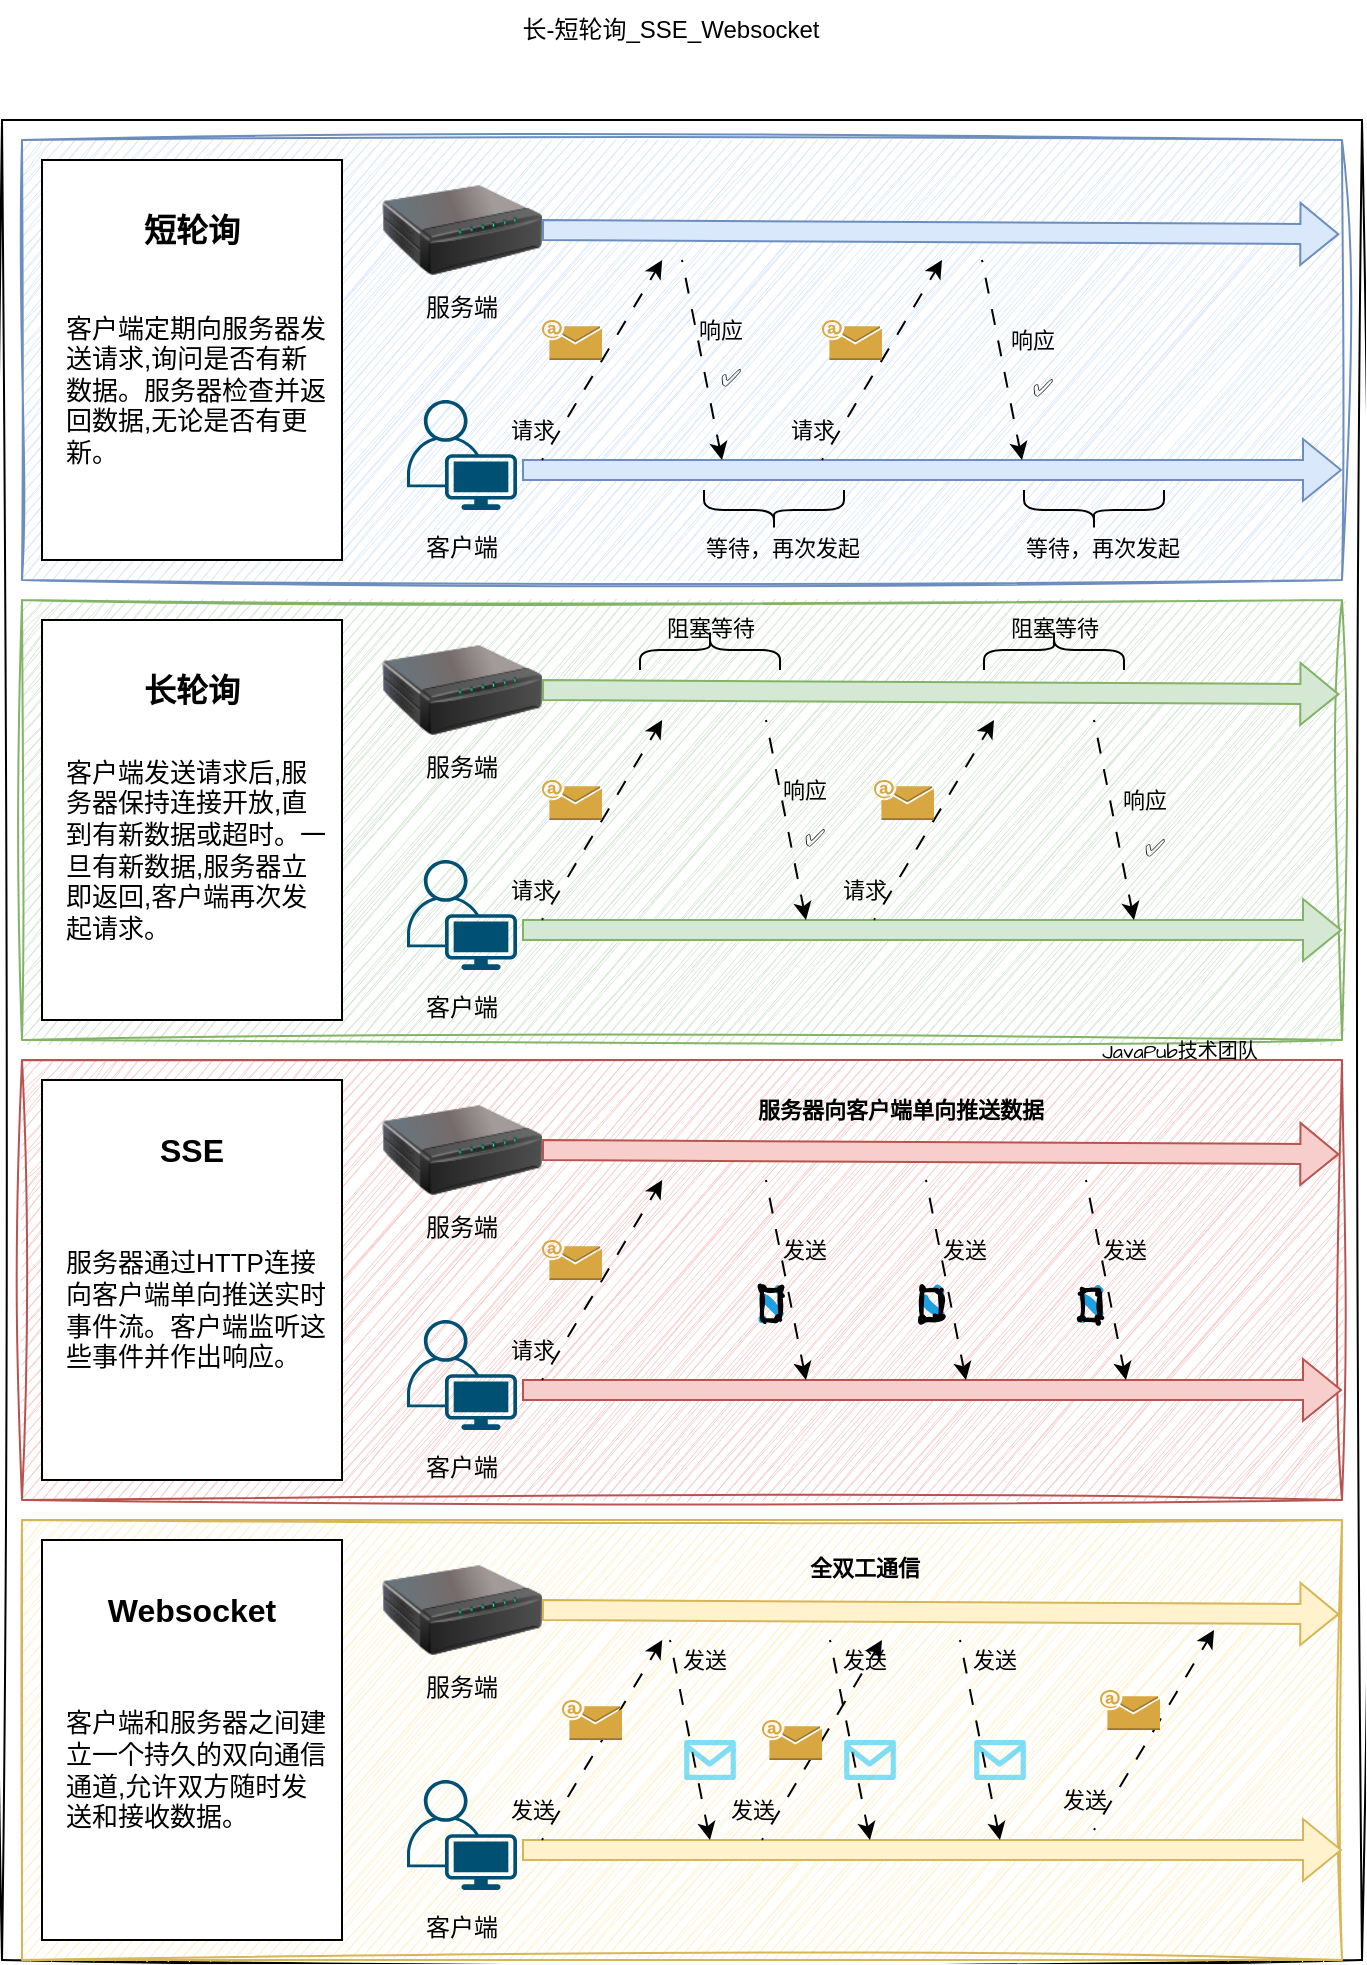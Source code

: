 <mxfile version="24.8.6">
  <diagram name="第 1 页" id="zOYMXfU-HG3WWiP4xysz">
    <mxGraphModel dx="2074" dy="1121" grid="1" gridSize="10" guides="1" tooltips="1" connect="1" arrows="1" fold="1" page="1" pageScale="1" pageWidth="827" pageHeight="1169" math="0" shadow="0">
      <root>
        <mxCell id="0" />
        <mxCell id="1" parent="0" />
        <mxCell id="0pzs7BcZbMm-u0nc56GL-1" value="" style="endArrow=none;html=1;rounded=0;sketch=1;hachureGap=4;jiggle=2;curveFitting=1;fontFamily=Architects Daughter;fontSource=https%3A%2F%2Ffonts.googleapis.com%2Fcss%3Ffamily%3DArchitects%2BDaughter;" edge="1" parent="1">
          <mxGeometry width="50" height="50" relative="1" as="geometry">
            <mxPoint x="80" y="120" as="sourcePoint" />
            <mxPoint x="760" y="120" as="targetPoint" />
          </mxGeometry>
        </mxCell>
        <mxCell id="0pzs7BcZbMm-u0nc56GL-2" value="" style="endArrow=none;html=1;rounded=0;sketch=1;hachureGap=4;jiggle=2;curveFitting=1;fontFamily=Architects Daughter;fontSource=https%3A%2F%2Ffonts.googleapis.com%2Fcss%3Ffamily%3DArchitects%2BDaughter;" edge="1" parent="1">
          <mxGeometry width="50" height="50" relative="1" as="geometry">
            <mxPoint x="80" y="120" as="sourcePoint" />
            <mxPoint x="80" y="1040" as="targetPoint" />
          </mxGeometry>
        </mxCell>
        <mxCell id="0pzs7BcZbMm-u0nc56GL-3" value="" style="endArrow=none;html=1;rounded=0;sketch=1;hachureGap=4;jiggle=2;curveFitting=1;fontFamily=Architects Daughter;fontSource=https%3A%2F%2Ffonts.googleapis.com%2Fcss%3Ffamily%3DArchitects%2BDaughter;" edge="1" parent="1">
          <mxGeometry width="50" height="50" relative="1" as="geometry">
            <mxPoint x="760" y="1040" as="sourcePoint" />
            <mxPoint x="80" y="1040" as="targetPoint" />
          </mxGeometry>
        </mxCell>
        <mxCell id="0pzs7BcZbMm-u0nc56GL-4" value="" style="endArrow=none;html=1;rounded=0;sketch=1;hachureGap=4;jiggle=2;curveFitting=1;fontFamily=Architects Daughter;fontSource=https%3A%2F%2Ffonts.googleapis.com%2Fcss%3Ffamily%3DArchitects%2BDaughter;" edge="1" parent="1">
          <mxGeometry width="50" height="50" relative="1" as="geometry">
            <mxPoint x="760" y="120" as="sourcePoint" />
            <mxPoint x="760" y="1040" as="targetPoint" />
          </mxGeometry>
        </mxCell>
        <mxCell id="0pzs7BcZbMm-u0nc56GL-5" value="长-短轮询_SSE_Websocket" style="text;html=1;align=center;verticalAlign=middle;resizable=0;points=[];autosize=1;strokeColor=none;fillColor=none;fontFamily=Helvetica;fontStyle=0" vertex="1" parent="1">
          <mxGeometry x="329" y="60" width="170" height="30" as="geometry" />
        </mxCell>
        <mxCell id="0pzs7BcZbMm-u0nc56GL-6" value="" style="rounded=0;whiteSpace=wrap;html=1;sketch=1;hachureGap=4;jiggle=2;curveFitting=1;fontFamily=Architects Daughter;fontSource=https%3A%2F%2Ffonts.googleapis.com%2Fcss%3Ffamily%3DArchitects%2BDaughter;fillColor=#dae8fc;strokeColor=#6c8ebf;" vertex="1" parent="1">
          <mxGeometry x="90" y="130" width="660" height="220" as="geometry" />
        </mxCell>
        <mxCell id="0pzs7BcZbMm-u0nc56GL-10" value="" style="rounded=0;whiteSpace=wrap;html=1;hachureGap=4;fontFamily=Architects Daughter;fontSource=https%3A%2F%2Ffonts.googleapis.com%2Fcss%3Ffamily%3DArchitects%2BDaughter;" vertex="1" parent="1">
          <mxGeometry x="100" y="140" width="150" height="200" as="geometry" />
        </mxCell>
        <mxCell id="0pzs7BcZbMm-u0nc56GL-11" value="&lt;span&gt;&lt;font style=&quot;font-size: 16px;&quot; face=&quot;Helvetica&quot;&gt;短轮询&lt;/font&gt;&lt;/span&gt;" style="text;html=1;align=center;verticalAlign=middle;whiteSpace=wrap;rounded=0;fontFamily=Architects Daughter;fontSource=https%3A%2F%2Ffonts.googleapis.com%2Fcss%3Ffamily%3DArchitects%2BDaughter;fontStyle=1" vertex="1" parent="1">
          <mxGeometry x="145" y="160" width="60" height="30" as="geometry" />
        </mxCell>
        <mxCell id="0pzs7BcZbMm-u0nc56GL-14" value="&lt;div data-lark-html-role=&quot;root&quot; style=&quot;font-size: 13px;&quot;&gt;&lt;span class=&quot;text-only&quot; data-eleid=&quot;5&quot; style=&quot;white-space: pre; font-size: 13px;&quot;&gt;客户端定期向服务器发&lt;/span&gt;&lt;span class=&quot;text-only&quot; data-eleid=&quot;4&quot; style=&quot;white-space: pre; font-size: 13px;&quot;&gt;&lt;br style=&quot;font-size: 13px;&quot;&gt;&lt;/span&gt;&lt;span class=&quot;text-only&quot; data-eleid=&quot;7&quot; style=&quot;white-space: pre; font-size: 13px;&quot;&gt;送请求,询问是否有新&lt;/span&gt;&lt;span class=&quot;text-only&quot; data-eleid=&quot;6&quot; style=&quot;white-space: pre; font-size: 13px;&quot;&gt;&lt;br style=&quot;font-size: 13px;&quot;&gt;&lt;/span&gt;&lt;span class=&quot;text-only&quot; data-eleid=&quot;9&quot; style=&quot;white-space: pre; font-size: 13px;&quot;&gt;数据。服务器检查并返&lt;/span&gt;&lt;span class=&quot;text-only&quot; data-eleid=&quot;8&quot; style=&quot;white-space: pre; font-size: 13px;&quot;&gt;&lt;br style=&quot;font-size: 13px;&quot;&gt;&lt;/span&gt;&lt;span class=&quot;text-only&quot; data-eleid=&quot;11&quot; style=&quot;white-space: pre; font-size: 13px;&quot;&gt;回数据,无论是否有更&lt;/span&gt;&lt;span class=&quot;text-only&quot; data-eleid=&quot;10&quot; style=&quot;white-space: pre; font-size: 13px;&quot;&gt;&lt;br style=&quot;font-size: 13px;&quot;&gt;&lt;/span&gt;&lt;span class=&quot;text-only&quot; data-eleid=&quot;13&quot; style=&quot;white-space: pre; font-size: 13px;&quot;&gt;新。&lt;/span&gt;&lt;/div&gt;" style="text;html=1;align=left;verticalAlign=middle;whiteSpace=wrap;rounded=0;fontFamily=Helvetica;fontSize=13;" vertex="1" parent="1">
          <mxGeometry x="110" y="190" width="130" height="130" as="geometry" />
        </mxCell>
        <mxCell id="0pzs7BcZbMm-u0nc56GL-15" value="" style="image;html=1;image=img/lib/clip_art/networking/Print_Server_128x128.png;sketch=1;hachureGap=4;jiggle=2;curveFitting=1;fontFamily=Architects Daughter;fontSource=https%3A%2F%2Ffonts.googleapis.com%2Fcss%3Ffamily%3DArchitects%2BDaughter;" vertex="1" parent="1">
          <mxGeometry x="270" y="135" width="80" height="80" as="geometry" />
        </mxCell>
        <mxCell id="0pzs7BcZbMm-u0nc56GL-18" value="" style="points=[[0.35,0,0],[0.98,0.51,0],[1,0.71,0],[0.67,1,0],[0,0.795,0],[0,0.65,0]];verticalLabelPosition=bottom;sketch=0;html=1;verticalAlign=top;aspect=fixed;align=center;pointerEvents=1;shape=mxgraph.cisco19.user;fillColor=#005073;strokeColor=none;hachureGap=4;jiggle=2;curveFitting=1;fontFamily=Architects Daughter;fontSource=https%3A%2F%2Ffonts.googleapis.com%2Fcss%3Ffamily%3DArchitects%2BDaughter;" vertex="1" parent="1">
          <mxGeometry x="282.5" y="260" width="55" height="55" as="geometry" />
        </mxCell>
        <mxCell id="0pzs7BcZbMm-u0nc56GL-19" value="服务端" style="text;html=1;align=center;verticalAlign=middle;whiteSpace=wrap;rounded=0;fontFamily=Architects Daughter;fontSource=https%3A%2F%2Ffonts.googleapis.com%2Fcss%3Ffamily%3DArchitects%2BDaughter;" vertex="1" parent="1">
          <mxGeometry x="280" y="200" width="60" height="30" as="geometry" />
        </mxCell>
        <mxCell id="0pzs7BcZbMm-u0nc56GL-20" value="客户端" style="text;html=1;align=center;verticalAlign=middle;whiteSpace=wrap;rounded=0;fontFamily=Architects Daughter;fontSource=https%3A%2F%2Ffonts.googleapis.com%2Fcss%3Ffamily%3DArchitects%2BDaughter;" vertex="1" parent="1">
          <mxGeometry x="280" y="320" width="60" height="30" as="geometry" />
        </mxCell>
        <mxCell id="0pzs7BcZbMm-u0nc56GL-21" value="" style="shape=flexArrow;endArrow=classic;html=1;rounded=0;hachureGap=4;fontFamily=Architects Daughter;fontSource=https%3A%2F%2Ffonts.googleapis.com%2Fcss%3Ffamily%3DArchitects%2BDaughter;exitX=1;exitY=0.5;exitDx=0;exitDy=0;fillColor=#dae8fc;strokeColor=#6c8ebf;entryX=0.998;entryY=0.214;entryDx=0;entryDy=0;entryPerimeter=0;" edge="1" parent="1" source="0pzs7BcZbMm-u0nc56GL-15" target="0pzs7BcZbMm-u0nc56GL-6">
          <mxGeometry width="50" height="50" relative="1" as="geometry">
            <mxPoint x="530" y="220" as="sourcePoint" />
            <mxPoint x="740" y="180" as="targetPoint" />
          </mxGeometry>
        </mxCell>
        <mxCell id="0pzs7BcZbMm-u0nc56GL-22" value="" style="shape=flexArrow;endArrow=classic;html=1;rounded=0;hachureGap=4;fontFamily=Architects Daughter;fontSource=https%3A%2F%2Ffonts.googleapis.com%2Fcss%3Ffamily%3DArchitects%2BDaughter;fillColor=#dae8fc;strokeColor=#6c8ebf;entryX=1;entryY=0.75;entryDx=0;entryDy=0;" edge="1" parent="1" target="0pzs7BcZbMm-u0nc56GL-6">
          <mxGeometry width="50" height="50" relative="1" as="geometry">
            <mxPoint x="340" y="295" as="sourcePoint" />
            <mxPoint x="740" y="305" as="targetPoint" />
          </mxGeometry>
        </mxCell>
        <mxCell id="0pzs7BcZbMm-u0nc56GL-23" value="" style="endArrow=classic;html=1;rounded=0;hachureGap=4;fontFamily=Architects Daughter;fontSource=https%3A%2F%2Ffonts.googleapis.com%2Fcss%3Ffamily%3DArchitects%2BDaughter;entryX=0.485;entryY=0.273;entryDx=0;entryDy=0;entryPerimeter=0;flowAnimation=1;" edge="1" parent="1" target="0pzs7BcZbMm-u0nc56GL-6">
          <mxGeometry width="50" height="50" relative="1" as="geometry">
            <mxPoint x="350" y="290" as="sourcePoint" />
            <mxPoint x="400" y="230" as="targetPoint" />
          </mxGeometry>
        </mxCell>
        <mxCell id="0pzs7BcZbMm-u0nc56GL-24" value="" style="endArrow=classic;html=1;rounded=0;hachureGap=4;fontFamily=Architects Daughter;fontSource=https%3A%2F%2Ffonts.googleapis.com%2Fcss%3Ffamily%3DArchitects%2BDaughter;flowAnimation=1;" edge="1" parent="1">
          <mxGeometry width="50" height="50" relative="1" as="geometry">
            <mxPoint x="420" y="190" as="sourcePoint" />
            <mxPoint x="440" y="290" as="targetPoint" />
          </mxGeometry>
        </mxCell>
        <mxCell id="0pzs7BcZbMm-u0nc56GL-25" value="" style="endArrow=classic;html=1;rounded=0;hachureGap=4;fontFamily=Architects Daughter;fontSource=https%3A%2F%2Ffonts.googleapis.com%2Fcss%3Ffamily%3DArchitects%2BDaughter;entryX=0.485;entryY=0.273;entryDx=0;entryDy=0;entryPerimeter=0;flowAnimation=1;" edge="1" parent="1">
          <mxGeometry width="50" height="50" relative="1" as="geometry">
            <mxPoint x="490" y="290" as="sourcePoint" />
            <mxPoint x="550" y="190" as="targetPoint" />
          </mxGeometry>
        </mxCell>
        <mxCell id="0pzs7BcZbMm-u0nc56GL-27" value="" style="endArrow=classic;html=1;rounded=0;hachureGap=4;fontFamily=Architects Daughter;fontSource=https%3A%2F%2Ffonts.googleapis.com%2Fcss%3Ffamily%3DArchitects%2BDaughter;flowAnimation=1;" edge="1" parent="1">
          <mxGeometry width="50" height="50" relative="1" as="geometry">
            <mxPoint x="570" y="190" as="sourcePoint" />
            <mxPoint x="590" y="290" as="targetPoint" />
          </mxGeometry>
        </mxCell>
        <mxCell id="0pzs7BcZbMm-u0nc56GL-28" value="" style="outlineConnect=0;dashed=0;verticalLabelPosition=bottom;verticalAlign=top;align=center;html=1;shape=mxgraph.aws3.email;fillColor=#D9A741;gradientColor=none;hachureGap=4;fontFamily=Architects Daughter;fontSource=https%3A%2F%2Ffonts.googleapis.com%2Fcss%3Ffamily%3DArchitects%2BDaughter;" vertex="1" parent="1">
          <mxGeometry x="350" y="220" width="30" height="20" as="geometry" />
        </mxCell>
        <mxCell id="0pzs7BcZbMm-u0nc56GL-29" value="" style="outlineConnect=0;dashed=0;verticalLabelPosition=bottom;verticalAlign=top;align=center;html=1;shape=mxgraph.aws3.email;fillColor=#D9A741;gradientColor=none;hachureGap=4;fontFamily=Architects Daughter;fontSource=https%3A%2F%2Ffonts.googleapis.com%2Fcss%3Ffamily%3DArchitects%2BDaughter;" vertex="1" parent="1">
          <mxGeometry x="490" y="220" width="30" height="20" as="geometry" />
        </mxCell>
        <mxCell id="0pzs7BcZbMm-u0nc56GL-32" value="✅" style="text;html=1;align=center;verticalAlign=middle;resizable=0;points=[];autosize=1;strokeColor=none;fillColor=none;fontFamily=Architects Daughter;fontSource=https%3A%2F%2Ffonts.googleapis.com%2Fcss%3Ffamily%3DArchitects%2BDaughter;" vertex="1" parent="1">
          <mxGeometry x="580" y="240" width="40" height="30" as="geometry" />
        </mxCell>
        <mxCell id="0pzs7BcZbMm-u0nc56GL-33" value="&lt;font face=&quot;Helvetica&quot; style=&quot;font-size: 11px;&quot;&gt;响应&lt;/font&gt;" style="text;html=1;align=center;verticalAlign=middle;resizable=0;points=[];autosize=1;strokeColor=none;fillColor=none;fontFamily=Architects Daughter;fontSource=https%3A%2F%2Ffonts.googleapis.com%2Fcss%3Ffamily%3DArchitects%2BDaughter;fontSize=11;" vertex="1" parent="1">
          <mxGeometry x="570" y="215" width="50" height="30" as="geometry" />
        </mxCell>
        <mxCell id="0pzs7BcZbMm-u0nc56GL-35" value="&lt;font face=&quot;Helvetica&quot; style=&quot;font-size: 11px;&quot;&gt;请求&lt;/font&gt;" style="text;html=1;align=center;verticalAlign=middle;resizable=0;points=[];autosize=1;strokeColor=none;fillColor=none;fontFamily=Architects Daughter;fontSource=https%3A%2F%2Ffonts.googleapis.com%2Fcss%3Ffamily%3DArchitects%2BDaughter;fontSize=11;" vertex="1" parent="1">
          <mxGeometry x="460" y="260" width="50" height="30" as="geometry" />
        </mxCell>
        <mxCell id="0pzs7BcZbMm-u0nc56GL-36" value="&lt;font face=&quot;Helvetica&quot; style=&quot;font-size: 11px;&quot;&gt;请求&lt;/font&gt;" style="text;html=1;align=center;verticalAlign=middle;resizable=0;points=[];autosize=1;strokeColor=none;fillColor=none;fontFamily=Architects Daughter;fontSource=https%3A%2F%2Ffonts.googleapis.com%2Fcss%3Ffamily%3DArchitects%2BDaughter;fontSize=11;" vertex="1" parent="1">
          <mxGeometry x="320" y="260" width="50" height="30" as="geometry" />
        </mxCell>
        <mxCell id="0pzs7BcZbMm-u0nc56GL-37" value="&lt;font face=&quot;Helvetica&quot; style=&quot;font-size: 11px;&quot;&gt;响应&lt;/font&gt;" style="text;html=1;align=center;verticalAlign=middle;resizable=0;points=[];autosize=1;strokeColor=none;fillColor=none;fontFamily=Architects Daughter;fontSource=https%3A%2F%2Ffonts.googleapis.com%2Fcss%3Ffamily%3DArchitects%2BDaughter;fontSize=11;" vertex="1" parent="1">
          <mxGeometry x="414" y="210" width="50" height="30" as="geometry" />
        </mxCell>
        <mxCell id="0pzs7BcZbMm-u0nc56GL-38" value="✅" style="text;html=1;align=center;verticalAlign=middle;resizable=0;points=[];autosize=1;strokeColor=none;fillColor=none;fontFamily=Architects Daughter;fontSource=https%3A%2F%2Ffonts.googleapis.com%2Fcss%3Ffamily%3DArchitects%2BDaughter;" vertex="1" parent="1">
          <mxGeometry x="424" y="235" width="40" height="30" as="geometry" />
        </mxCell>
        <mxCell id="0pzs7BcZbMm-u0nc56GL-39" value="" style="shape=curlyBracket;whiteSpace=wrap;html=1;rounded=1;labelPosition=left;verticalLabelPosition=middle;align=right;verticalAlign=middle;hachureGap=4;fontFamily=Architects Daughter;fontSource=https%3A%2F%2Ffonts.googleapis.com%2Fcss%3Ffamily%3DArchitects%2BDaughter;rotation=-90;" vertex="1" parent="1">
          <mxGeometry x="456" y="280" width="20" height="70" as="geometry" />
        </mxCell>
        <mxCell id="0pzs7BcZbMm-u0nc56GL-40" value="&lt;font style=&quot;font-size: 11px;&quot; face=&quot;Helvetica&quot;&gt;等待，再次发起&lt;/font&gt;" style="text;html=1;align=center;verticalAlign=middle;resizable=0;points=[];autosize=1;strokeColor=none;fillColor=none;fontFamily=Architects Daughter;fontSource=https%3A%2F%2Ffonts.googleapis.com%2Fcss%3Ffamily%3DArchitects%2BDaughter;" vertex="1" parent="1">
          <mxGeometry x="420" y="320" width="100" height="30" as="geometry" />
        </mxCell>
        <mxCell id="0pzs7BcZbMm-u0nc56GL-41" value="" style="shape=curlyBracket;whiteSpace=wrap;html=1;rounded=1;labelPosition=left;verticalLabelPosition=middle;align=right;verticalAlign=middle;hachureGap=4;fontFamily=Architects Daughter;fontSource=https%3A%2F%2Ffonts.googleapis.com%2Fcss%3Ffamily%3DArchitects%2BDaughter;rotation=-90;" vertex="1" parent="1">
          <mxGeometry x="616" y="280" width="20" height="70" as="geometry" />
        </mxCell>
        <mxCell id="0pzs7BcZbMm-u0nc56GL-42" value="&lt;font style=&quot;font-size: 11px;&quot; face=&quot;Helvetica&quot;&gt;等待，再次发起&lt;/font&gt;" style="text;html=1;align=center;verticalAlign=middle;resizable=0;points=[];autosize=1;strokeColor=none;fillColor=none;fontFamily=Architects Daughter;fontSource=https%3A%2F%2Ffonts.googleapis.com%2Fcss%3Ffamily%3DArchitects%2BDaughter;" vertex="1" parent="1">
          <mxGeometry x="580" y="320" width="100" height="30" as="geometry" />
        </mxCell>
        <mxCell id="0pzs7BcZbMm-u0nc56GL-43" value="" style="rounded=0;whiteSpace=wrap;html=1;sketch=1;hachureGap=4;jiggle=2;curveFitting=1;fontFamily=Architects Daughter;fontSource=https%3A%2F%2Ffonts.googleapis.com%2Fcss%3Ffamily%3DArchitects%2BDaughter;fillColor=#d5e8d4;strokeColor=#82b366;" vertex="1" parent="1">
          <mxGeometry x="90" y="360" width="660" height="220" as="geometry" />
        </mxCell>
        <mxCell id="0pzs7BcZbMm-u0nc56GL-44" value="" style="rounded=0;whiteSpace=wrap;html=1;hachureGap=4;fontFamily=Architects Daughter;fontSource=https%3A%2F%2Ffonts.googleapis.com%2Fcss%3Ffamily%3DArchitects%2BDaughter;" vertex="1" parent="1">
          <mxGeometry x="100" y="370" width="150" height="200" as="geometry" />
        </mxCell>
        <mxCell id="0pzs7BcZbMm-u0nc56GL-45" value="&lt;span&gt;&lt;font style=&quot;font-size: 16px;&quot; face=&quot;Helvetica&quot;&gt;长轮询&lt;/font&gt;&lt;/span&gt;" style="text;html=1;align=center;verticalAlign=middle;whiteSpace=wrap;rounded=0;fontFamily=Architects Daughter;fontSource=https%3A%2F%2Ffonts.googleapis.com%2Fcss%3Ffamily%3DArchitects%2BDaughter;fontStyle=1" vertex="1" parent="1">
          <mxGeometry x="145" y="390" width="60" height="30" as="geometry" />
        </mxCell>
        <mxCell id="0pzs7BcZbMm-u0nc56GL-46" value="&lt;div data-lark-html-role=&quot;root&quot; style=&quot;&quot;&gt;&lt;span style=&quot;white-space: pre;&quot;&gt;客户端发送请求后,服&lt;br/&gt;务器保持连接开放,直&lt;br/&gt;到有新数据或超时。一&lt;br/&gt;旦有新数据,服务器立&lt;br/&gt;即返回,客户端再次发&lt;br/&gt;起请求。&lt;/span&gt;&lt;/div&gt;" style="text;html=1;align=left;verticalAlign=middle;whiteSpace=wrap;rounded=0;fontFamily=Helvetica;fontSize=13;" vertex="1" parent="1">
          <mxGeometry x="110" y="420" width="130" height="130" as="geometry" />
        </mxCell>
        <mxCell id="0pzs7BcZbMm-u0nc56GL-47" value="" style="image;html=1;image=img/lib/clip_art/networking/Print_Server_128x128.png;sketch=1;hachureGap=4;jiggle=2;curveFitting=1;fontFamily=Architects Daughter;fontSource=https%3A%2F%2Ffonts.googleapis.com%2Fcss%3Ffamily%3DArchitects%2BDaughter;" vertex="1" parent="1">
          <mxGeometry x="270" y="365" width="80" height="80" as="geometry" />
        </mxCell>
        <mxCell id="0pzs7BcZbMm-u0nc56GL-48" value="" style="points=[[0.35,0,0],[0.98,0.51,0],[1,0.71,0],[0.67,1,0],[0,0.795,0],[0,0.65,0]];verticalLabelPosition=bottom;sketch=0;html=1;verticalAlign=top;aspect=fixed;align=center;pointerEvents=1;shape=mxgraph.cisco19.user;fillColor=#005073;strokeColor=none;hachureGap=4;jiggle=2;curveFitting=1;fontFamily=Architects Daughter;fontSource=https%3A%2F%2Ffonts.googleapis.com%2Fcss%3Ffamily%3DArchitects%2BDaughter;" vertex="1" parent="1">
          <mxGeometry x="282.5" y="490" width="55" height="55" as="geometry" />
        </mxCell>
        <mxCell id="0pzs7BcZbMm-u0nc56GL-49" value="服务端" style="text;html=1;align=center;verticalAlign=middle;whiteSpace=wrap;rounded=0;fontFamily=Architects Daughter;fontSource=https%3A%2F%2Ffonts.googleapis.com%2Fcss%3Ffamily%3DArchitects%2BDaughter;" vertex="1" parent="1">
          <mxGeometry x="280" y="430" width="60" height="30" as="geometry" />
        </mxCell>
        <mxCell id="0pzs7BcZbMm-u0nc56GL-50" value="客户端" style="text;html=1;align=center;verticalAlign=middle;whiteSpace=wrap;rounded=0;fontFamily=Architects Daughter;fontSource=https%3A%2F%2Ffonts.googleapis.com%2Fcss%3Ffamily%3DArchitects%2BDaughter;" vertex="1" parent="1">
          <mxGeometry x="280" y="550" width="60" height="30" as="geometry" />
        </mxCell>
        <mxCell id="0pzs7BcZbMm-u0nc56GL-51" value="" style="shape=flexArrow;endArrow=classic;html=1;rounded=0;hachureGap=4;fontFamily=Architects Daughter;fontSource=https%3A%2F%2Ffonts.googleapis.com%2Fcss%3Ffamily%3DArchitects%2BDaughter;exitX=1;exitY=0.5;exitDx=0;exitDy=0;fillColor=#d5e8d4;strokeColor=#82b366;entryX=0.998;entryY=0.214;entryDx=0;entryDy=0;entryPerimeter=0;" edge="1" parent="1" source="0pzs7BcZbMm-u0nc56GL-47" target="0pzs7BcZbMm-u0nc56GL-43">
          <mxGeometry width="50" height="50" relative="1" as="geometry">
            <mxPoint x="530" y="450" as="sourcePoint" />
            <mxPoint x="740" y="410" as="targetPoint" />
          </mxGeometry>
        </mxCell>
        <mxCell id="0pzs7BcZbMm-u0nc56GL-52" value="" style="shape=flexArrow;endArrow=classic;html=1;rounded=0;hachureGap=4;fontFamily=Architects Daughter;fontSource=https%3A%2F%2Ffonts.googleapis.com%2Fcss%3Ffamily%3DArchitects%2BDaughter;fillColor=#d5e8d4;strokeColor=#82b366;entryX=1;entryY=0.75;entryDx=0;entryDy=0;" edge="1" parent="1" target="0pzs7BcZbMm-u0nc56GL-43">
          <mxGeometry width="50" height="50" relative="1" as="geometry">
            <mxPoint x="340" y="525" as="sourcePoint" />
            <mxPoint x="740" y="535" as="targetPoint" />
          </mxGeometry>
        </mxCell>
        <mxCell id="0pzs7BcZbMm-u0nc56GL-53" value="" style="endArrow=classic;html=1;rounded=0;hachureGap=4;fontFamily=Architects Daughter;fontSource=https%3A%2F%2Ffonts.googleapis.com%2Fcss%3Ffamily%3DArchitects%2BDaughter;entryX=0.485;entryY=0.273;entryDx=0;entryDy=0;entryPerimeter=0;flowAnimation=1;" edge="1" parent="1" target="0pzs7BcZbMm-u0nc56GL-43">
          <mxGeometry width="50" height="50" relative="1" as="geometry">
            <mxPoint x="350" y="520" as="sourcePoint" />
            <mxPoint x="400" y="460" as="targetPoint" />
          </mxGeometry>
        </mxCell>
        <mxCell id="0pzs7BcZbMm-u0nc56GL-54" value="" style="endArrow=classic;html=1;rounded=0;hachureGap=4;fontFamily=Architects Daughter;fontSource=https%3A%2F%2Ffonts.googleapis.com%2Fcss%3Ffamily%3DArchitects%2BDaughter;flowAnimation=1;" edge="1" parent="1">
          <mxGeometry width="50" height="50" relative="1" as="geometry">
            <mxPoint x="462" y="420" as="sourcePoint" />
            <mxPoint x="482" y="520" as="targetPoint" />
          </mxGeometry>
        </mxCell>
        <mxCell id="0pzs7BcZbMm-u0nc56GL-55" value="" style="endArrow=classic;html=1;rounded=0;hachureGap=4;fontFamily=Architects Daughter;fontSource=https%3A%2F%2Ffonts.googleapis.com%2Fcss%3Ffamily%3DArchitects%2BDaughter;entryX=0.485;entryY=0.273;entryDx=0;entryDy=0;entryPerimeter=0;flowAnimation=1;" edge="1" parent="1">
          <mxGeometry width="50" height="50" relative="1" as="geometry">
            <mxPoint x="516" y="520" as="sourcePoint" />
            <mxPoint x="576" y="420" as="targetPoint" />
          </mxGeometry>
        </mxCell>
        <mxCell id="0pzs7BcZbMm-u0nc56GL-56" value="" style="endArrow=classic;html=1;rounded=0;hachureGap=4;fontFamily=Architects Daughter;fontSource=https%3A%2F%2Ffonts.googleapis.com%2Fcss%3Ffamily%3DArchitects%2BDaughter;flowAnimation=1;" edge="1" parent="1">
          <mxGeometry width="50" height="50" relative="1" as="geometry">
            <mxPoint x="626" y="420" as="sourcePoint" />
            <mxPoint x="646" y="520" as="targetPoint" />
          </mxGeometry>
        </mxCell>
        <mxCell id="0pzs7BcZbMm-u0nc56GL-57" value="" style="outlineConnect=0;dashed=0;verticalLabelPosition=bottom;verticalAlign=top;align=center;html=1;shape=mxgraph.aws3.email;fillColor=#D9A741;gradientColor=none;hachureGap=4;fontFamily=Architects Daughter;fontSource=https%3A%2F%2Ffonts.googleapis.com%2Fcss%3Ffamily%3DArchitects%2BDaughter;" vertex="1" parent="1">
          <mxGeometry x="350" y="450" width="30" height="20" as="geometry" />
        </mxCell>
        <mxCell id="0pzs7BcZbMm-u0nc56GL-58" value="" style="outlineConnect=0;dashed=0;verticalLabelPosition=bottom;verticalAlign=top;align=center;html=1;shape=mxgraph.aws3.email;fillColor=#D9A741;gradientColor=none;hachureGap=4;fontFamily=Architects Daughter;fontSource=https%3A%2F%2Ffonts.googleapis.com%2Fcss%3Ffamily%3DArchitects%2BDaughter;" vertex="1" parent="1">
          <mxGeometry x="516" y="450" width="30" height="20" as="geometry" />
        </mxCell>
        <mxCell id="0pzs7BcZbMm-u0nc56GL-59" value="✅" style="text;html=1;align=center;verticalAlign=middle;resizable=0;points=[];autosize=1;strokeColor=none;fillColor=none;fontFamily=Architects Daughter;fontSource=https%3A%2F%2Ffonts.googleapis.com%2Fcss%3Ffamily%3DArchitects%2BDaughter;" vertex="1" parent="1">
          <mxGeometry x="636" y="470" width="40" height="30" as="geometry" />
        </mxCell>
        <mxCell id="0pzs7BcZbMm-u0nc56GL-60" value="&lt;font face=&quot;Helvetica&quot; style=&quot;font-size: 11px;&quot;&gt;响应&lt;/font&gt;" style="text;html=1;align=center;verticalAlign=middle;resizable=0;points=[];autosize=1;strokeColor=none;fillColor=none;fontFamily=Architects Daughter;fontSource=https%3A%2F%2Ffonts.googleapis.com%2Fcss%3Ffamily%3DArchitects%2BDaughter;fontSize=11;" vertex="1" parent="1">
          <mxGeometry x="626" y="445" width="50" height="30" as="geometry" />
        </mxCell>
        <mxCell id="0pzs7BcZbMm-u0nc56GL-61" value="&lt;font face=&quot;Helvetica&quot; style=&quot;font-size: 11px;&quot;&gt;请求&lt;/font&gt;" style="text;html=1;align=center;verticalAlign=middle;resizable=0;points=[];autosize=1;strokeColor=none;fillColor=none;fontFamily=Architects Daughter;fontSource=https%3A%2F%2Ffonts.googleapis.com%2Fcss%3Ffamily%3DArchitects%2BDaughter;fontSize=11;" vertex="1" parent="1">
          <mxGeometry x="486" y="490" width="50" height="30" as="geometry" />
        </mxCell>
        <mxCell id="0pzs7BcZbMm-u0nc56GL-62" value="&lt;font face=&quot;Helvetica&quot; style=&quot;font-size: 11px;&quot;&gt;请求&lt;/font&gt;" style="text;html=1;align=center;verticalAlign=middle;resizable=0;points=[];autosize=1;strokeColor=none;fillColor=none;fontFamily=Architects Daughter;fontSource=https%3A%2F%2Ffonts.googleapis.com%2Fcss%3Ffamily%3DArchitects%2BDaughter;fontSize=11;" vertex="1" parent="1">
          <mxGeometry x="320" y="490" width="50" height="30" as="geometry" />
        </mxCell>
        <mxCell id="0pzs7BcZbMm-u0nc56GL-63" value="&lt;font face=&quot;Helvetica&quot; style=&quot;font-size: 11px;&quot;&gt;响应&lt;/font&gt;" style="text;html=1;align=center;verticalAlign=middle;resizable=0;points=[];autosize=1;strokeColor=none;fillColor=none;fontFamily=Architects Daughter;fontSource=https%3A%2F%2Ffonts.googleapis.com%2Fcss%3Ffamily%3DArchitects%2BDaughter;fontSize=11;" vertex="1" parent="1">
          <mxGeometry x="456" y="440" width="50" height="30" as="geometry" />
        </mxCell>
        <mxCell id="0pzs7BcZbMm-u0nc56GL-64" value="✅" style="text;html=1;align=center;verticalAlign=middle;resizable=0;points=[];autosize=1;strokeColor=none;fillColor=none;fontFamily=Architects Daughter;fontSource=https%3A%2F%2Ffonts.googleapis.com%2Fcss%3Ffamily%3DArchitects%2BDaughter;" vertex="1" parent="1">
          <mxGeometry x="466" y="465" width="40" height="30" as="geometry" />
        </mxCell>
        <mxCell id="0pzs7BcZbMm-u0nc56GL-65" value="" style="shape=curlyBracket;whiteSpace=wrap;html=1;rounded=1;labelPosition=left;verticalLabelPosition=middle;align=right;verticalAlign=middle;hachureGap=4;fontFamily=Architects Daughter;fontSource=https%3A%2F%2Ffonts.googleapis.com%2Fcss%3Ffamily%3DArchitects%2BDaughter;rotation=90;" vertex="1" parent="1">
          <mxGeometry x="424" y="350" width="20" height="70" as="geometry" />
        </mxCell>
        <mxCell id="0pzs7BcZbMm-u0nc56GL-66" value="&lt;font style=&quot;font-size: 11px;&quot; face=&quot;Helvetica&quot;&gt;阻塞等待&lt;/font&gt;" style="text;html=1;align=center;verticalAlign=middle;resizable=0;points=[];autosize=1;strokeColor=none;fillColor=none;fontFamily=Architects Daughter;fontSource=https%3A%2F%2Ffonts.googleapis.com%2Fcss%3Ffamily%3DArchitects%2BDaughter;" vertex="1" parent="1">
          <mxGeometry x="399" y="360" width="70" height="30" as="geometry" />
        </mxCell>
        <mxCell id="0pzs7BcZbMm-u0nc56GL-67" value="" style="shape=curlyBracket;whiteSpace=wrap;html=1;rounded=1;labelPosition=left;verticalLabelPosition=middle;align=right;verticalAlign=middle;hachureGap=4;fontFamily=Architects Daughter;fontSource=https%3A%2F%2Ffonts.googleapis.com%2Fcss%3Ffamily%3DArchitects%2BDaughter;rotation=90;size=0.5;" vertex="1" parent="1">
          <mxGeometry x="596" y="350" width="20" height="70" as="geometry" />
        </mxCell>
        <mxCell id="0pzs7BcZbMm-u0nc56GL-69" value="&lt;font style=&quot;font-size: 11px;&quot; face=&quot;Helvetica&quot;&gt;阻塞等待&lt;/font&gt;" style="text;html=1;align=center;verticalAlign=middle;resizable=0;points=[];autosize=1;strokeColor=none;fillColor=none;fontFamily=Architects Daughter;fontSource=https%3A%2F%2Ffonts.googleapis.com%2Fcss%3Ffamily%3DArchitects%2BDaughter;" vertex="1" parent="1">
          <mxGeometry x="571" y="360" width="70" height="30" as="geometry" />
        </mxCell>
        <mxCell id="0pzs7BcZbMm-u0nc56GL-70" value="" style="rounded=0;whiteSpace=wrap;html=1;sketch=1;hachureGap=4;jiggle=2;curveFitting=1;fontFamily=Architects Daughter;fontSource=https%3A%2F%2Ffonts.googleapis.com%2Fcss%3Ffamily%3DArchitects%2BDaughter;fillColor=#f8cecc;strokeColor=#b85450;" vertex="1" parent="1">
          <mxGeometry x="90" y="590" width="660" height="220" as="geometry" />
        </mxCell>
        <mxCell id="0pzs7BcZbMm-u0nc56GL-71" value="" style="rounded=0;whiteSpace=wrap;html=1;hachureGap=4;fontFamily=Architects Daughter;fontSource=https%3A%2F%2Ffonts.googleapis.com%2Fcss%3Ffamily%3DArchitects%2BDaughter;" vertex="1" parent="1">
          <mxGeometry x="100" y="600" width="150" height="200" as="geometry" />
        </mxCell>
        <mxCell id="0pzs7BcZbMm-u0nc56GL-72" value="&lt;span&gt;&lt;font style=&quot;font-size: 16px;&quot; face=&quot;Helvetica&quot;&gt;SSE&lt;/font&gt;&lt;/span&gt;" style="text;html=1;align=center;verticalAlign=middle;whiteSpace=wrap;rounded=0;fontFamily=Architects Daughter;fontSource=https%3A%2F%2Ffonts.googleapis.com%2Fcss%3Ffamily%3DArchitects%2BDaughter;fontStyle=1" vertex="1" parent="1">
          <mxGeometry x="145" y="620" width="60" height="30" as="geometry" />
        </mxCell>
        <mxCell id="0pzs7BcZbMm-u0nc56GL-73" value="&lt;div data-lark-html-role=&quot;root&quot; style=&quot;&quot;&gt;&lt;span style=&quot;white-space: pre;&quot;&gt;服务器通过HTTP连接&lt;br/&gt;向客户端单向推送实时&lt;br/&gt;事件流。客户端监听这&lt;br/&gt;些事件并作出响应。&lt;/span&gt;&lt;/div&gt;" style="text;html=1;align=left;verticalAlign=middle;whiteSpace=wrap;rounded=0;fontFamily=Helvetica;fontSize=13;" vertex="1" parent="1">
          <mxGeometry x="110" y="650" width="130" height="130" as="geometry" />
        </mxCell>
        <mxCell id="0pzs7BcZbMm-u0nc56GL-74" value="" style="image;html=1;image=img/lib/clip_art/networking/Print_Server_128x128.png;sketch=1;hachureGap=4;jiggle=2;curveFitting=1;fontFamily=Architects Daughter;fontSource=https%3A%2F%2Ffonts.googleapis.com%2Fcss%3Ffamily%3DArchitects%2BDaughter;" vertex="1" parent="1">
          <mxGeometry x="270" y="595" width="80" height="80" as="geometry" />
        </mxCell>
        <mxCell id="0pzs7BcZbMm-u0nc56GL-75" value="" style="points=[[0.35,0,0],[0.98,0.51,0],[1,0.71,0],[0.67,1,0],[0,0.795,0],[0,0.65,0]];verticalLabelPosition=bottom;sketch=0;html=1;verticalAlign=top;aspect=fixed;align=center;pointerEvents=1;shape=mxgraph.cisco19.user;fillColor=#005073;strokeColor=none;hachureGap=4;jiggle=2;curveFitting=1;fontFamily=Architects Daughter;fontSource=https%3A%2F%2Ffonts.googleapis.com%2Fcss%3Ffamily%3DArchitects%2BDaughter;" vertex="1" parent="1">
          <mxGeometry x="282.5" y="720" width="55" height="55" as="geometry" />
        </mxCell>
        <mxCell id="0pzs7BcZbMm-u0nc56GL-76" value="服务端" style="text;html=1;align=center;verticalAlign=middle;whiteSpace=wrap;rounded=0;fontFamily=Architects Daughter;fontSource=https%3A%2F%2Ffonts.googleapis.com%2Fcss%3Ffamily%3DArchitects%2BDaughter;" vertex="1" parent="1">
          <mxGeometry x="280" y="660" width="60" height="30" as="geometry" />
        </mxCell>
        <mxCell id="0pzs7BcZbMm-u0nc56GL-77" value="客户端" style="text;html=1;align=center;verticalAlign=middle;whiteSpace=wrap;rounded=0;fontFamily=Architects Daughter;fontSource=https%3A%2F%2Ffonts.googleapis.com%2Fcss%3Ffamily%3DArchitects%2BDaughter;" vertex="1" parent="1">
          <mxGeometry x="280" y="780" width="60" height="30" as="geometry" />
        </mxCell>
        <mxCell id="0pzs7BcZbMm-u0nc56GL-78" value="" style="shape=flexArrow;endArrow=classic;html=1;rounded=0;hachureGap=4;fontFamily=Architects Daughter;fontSource=https%3A%2F%2Ffonts.googleapis.com%2Fcss%3Ffamily%3DArchitects%2BDaughter;exitX=1;exitY=0.5;exitDx=0;exitDy=0;fillColor=#f8cecc;strokeColor=#b85450;entryX=0.998;entryY=0.214;entryDx=0;entryDy=0;entryPerimeter=0;" edge="1" parent="1" source="0pzs7BcZbMm-u0nc56GL-74" target="0pzs7BcZbMm-u0nc56GL-70">
          <mxGeometry width="50" height="50" relative="1" as="geometry">
            <mxPoint x="530" y="680" as="sourcePoint" />
            <mxPoint x="740" y="640" as="targetPoint" />
          </mxGeometry>
        </mxCell>
        <mxCell id="0pzs7BcZbMm-u0nc56GL-79" value="" style="shape=flexArrow;endArrow=classic;html=1;rounded=0;hachureGap=4;fontFamily=Architects Daughter;fontSource=https%3A%2F%2Ffonts.googleapis.com%2Fcss%3Ffamily%3DArchitects%2BDaughter;fillColor=#f8cecc;strokeColor=#b85450;entryX=1;entryY=0.75;entryDx=0;entryDy=0;" edge="1" parent="1" target="0pzs7BcZbMm-u0nc56GL-70">
          <mxGeometry width="50" height="50" relative="1" as="geometry">
            <mxPoint x="340" y="755" as="sourcePoint" />
            <mxPoint x="740" y="765" as="targetPoint" />
          </mxGeometry>
        </mxCell>
        <mxCell id="0pzs7BcZbMm-u0nc56GL-80" value="" style="endArrow=classic;html=1;rounded=0;hachureGap=4;fontFamily=Architects Daughter;fontSource=https%3A%2F%2Ffonts.googleapis.com%2Fcss%3Ffamily%3DArchitects%2BDaughter;entryX=0.485;entryY=0.273;entryDx=0;entryDy=0;entryPerimeter=0;flowAnimation=1;" edge="1" parent="1" target="0pzs7BcZbMm-u0nc56GL-70">
          <mxGeometry width="50" height="50" relative="1" as="geometry">
            <mxPoint x="350" y="750" as="sourcePoint" />
            <mxPoint x="400" y="690" as="targetPoint" />
          </mxGeometry>
        </mxCell>
        <mxCell id="0pzs7BcZbMm-u0nc56GL-81" value="" style="endArrow=classic;html=1;rounded=0;hachureGap=4;fontFamily=Architects Daughter;fontSource=https%3A%2F%2Ffonts.googleapis.com%2Fcss%3Ffamily%3DArchitects%2BDaughter;flowAnimation=1;" edge="1" parent="1">
          <mxGeometry width="50" height="50" relative="1" as="geometry">
            <mxPoint x="462" y="650" as="sourcePoint" />
            <mxPoint x="482" y="750" as="targetPoint" />
          </mxGeometry>
        </mxCell>
        <mxCell id="0pzs7BcZbMm-u0nc56GL-84" value="" style="outlineConnect=0;dashed=0;verticalLabelPosition=bottom;verticalAlign=top;align=center;html=1;shape=mxgraph.aws3.email;fillColor=#D9A741;gradientColor=none;hachureGap=4;fontFamily=Architects Daughter;fontSource=https%3A%2F%2Ffonts.googleapis.com%2Fcss%3Ffamily%3DArchitects%2BDaughter;" vertex="1" parent="1">
          <mxGeometry x="350" y="680" width="30" height="20" as="geometry" />
        </mxCell>
        <mxCell id="0pzs7BcZbMm-u0nc56GL-89" value="&lt;font face=&quot;Helvetica&quot; style=&quot;font-size: 11px;&quot;&gt;请求&lt;/font&gt;" style="text;html=1;align=center;verticalAlign=middle;resizable=0;points=[];autosize=1;strokeColor=none;fillColor=none;fontFamily=Architects Daughter;fontSource=https%3A%2F%2Ffonts.googleapis.com%2Fcss%3Ffamily%3DArchitects%2BDaughter;fontSize=11;" vertex="1" parent="1">
          <mxGeometry x="320" y="720" width="50" height="30" as="geometry" />
        </mxCell>
        <mxCell id="0pzs7BcZbMm-u0nc56GL-90" value="&lt;font face=&quot;Helvetica&quot;&gt;发送&lt;/font&gt;" style="text;html=1;align=center;verticalAlign=middle;resizable=0;points=[];autosize=1;strokeColor=none;fillColor=none;fontFamily=Architects Daughter;fontSource=https%3A%2F%2Ffonts.googleapis.com%2Fcss%3Ffamily%3DArchitects%2BDaughter;fontSize=11;" vertex="1" parent="1">
          <mxGeometry x="456" y="670" width="50" height="30" as="geometry" />
        </mxCell>
        <mxCell id="0pzs7BcZbMm-u0nc56GL-93" value="&lt;font style=&quot;font-size: 11px;&quot;&gt;服务器向客户端单向推送数据&lt;/font&gt;" style="text;html=1;align=center;verticalAlign=middle;resizable=0;points=[];autosize=1;strokeColor=none;fillColor=none;fontFamily=Helvetica;fontStyle=1" vertex="1" parent="1">
          <mxGeometry x="444" y="600" width="170" height="30" as="geometry" />
        </mxCell>
        <mxCell id="0pzs7BcZbMm-u0nc56GL-96" value="" style="rounded=1;whiteSpace=wrap;html=1;strokeWidth=2;fillWeight=4;hachureGap=8;hachureAngle=45;fillColor=#1ba1e2;sketch=1;jiggle=2;curveFitting=1;fontFamily=Architects Daughter;fontSource=https%3A%2F%2Ffonts.googleapis.com%2Fcss%3Ffamily%3DArchitects%2BDaughter;" vertex="1" parent="1">
          <mxGeometry x="460" y="705" width="9" height="15" as="geometry" />
        </mxCell>
        <mxCell id="0pzs7BcZbMm-u0nc56GL-97" value="" style="endArrow=classic;html=1;rounded=0;hachureGap=4;fontFamily=Architects Daughter;fontSource=https%3A%2F%2Ffonts.googleapis.com%2Fcss%3Ffamily%3DArchitects%2BDaughter;flowAnimation=1;" edge="1" parent="1">
          <mxGeometry width="50" height="50" relative="1" as="geometry">
            <mxPoint x="542" y="650" as="sourcePoint" />
            <mxPoint x="562" y="750" as="targetPoint" />
          </mxGeometry>
        </mxCell>
        <mxCell id="0pzs7BcZbMm-u0nc56GL-98" value="&lt;font face=&quot;Helvetica&quot;&gt;发送&lt;/font&gt;" style="text;html=1;align=center;verticalAlign=middle;resizable=0;points=[];autosize=1;strokeColor=none;fillColor=none;fontFamily=Architects Daughter;fontSource=https%3A%2F%2Ffonts.googleapis.com%2Fcss%3Ffamily%3DArchitects%2BDaughter;fontSize=11;" vertex="1" parent="1">
          <mxGeometry x="536" y="670" width="50" height="30" as="geometry" />
        </mxCell>
        <mxCell id="0pzs7BcZbMm-u0nc56GL-99" value="" style="rounded=1;whiteSpace=wrap;html=1;strokeWidth=2;fillWeight=4;hachureGap=8;hachureAngle=45;fillColor=#1ba1e2;sketch=1;jiggle=2;curveFitting=1;fontFamily=Architects Daughter;fontSource=https%3A%2F%2Ffonts.googleapis.com%2Fcss%3Ffamily%3DArchitects%2BDaughter;" vertex="1" parent="1">
          <mxGeometry x="540" y="705" width="9" height="15" as="geometry" />
        </mxCell>
        <mxCell id="0pzs7BcZbMm-u0nc56GL-100" value="" style="endArrow=classic;html=1;rounded=0;hachureGap=4;fontFamily=Architects Daughter;fontSource=https%3A%2F%2Ffonts.googleapis.com%2Fcss%3Ffamily%3DArchitects%2BDaughter;flowAnimation=1;" edge="1" parent="1">
          <mxGeometry width="50" height="50" relative="1" as="geometry">
            <mxPoint x="622" y="650" as="sourcePoint" />
            <mxPoint x="642" y="750" as="targetPoint" />
          </mxGeometry>
        </mxCell>
        <mxCell id="0pzs7BcZbMm-u0nc56GL-101" value="&lt;font face=&quot;Helvetica&quot;&gt;发送&lt;/font&gt;" style="text;html=1;align=center;verticalAlign=middle;resizable=0;points=[];autosize=1;strokeColor=none;fillColor=none;fontFamily=Architects Daughter;fontSource=https%3A%2F%2Ffonts.googleapis.com%2Fcss%3Ffamily%3DArchitects%2BDaughter;fontSize=11;" vertex="1" parent="1">
          <mxGeometry x="616" y="670" width="50" height="30" as="geometry" />
        </mxCell>
        <mxCell id="0pzs7BcZbMm-u0nc56GL-102" value="" style="rounded=1;whiteSpace=wrap;html=1;strokeWidth=2;fillWeight=4;hachureGap=8;hachureAngle=45;fillColor=#1ba1e2;sketch=1;jiggle=2;curveFitting=1;fontFamily=Architects Daughter;fontSource=https%3A%2F%2Ffonts.googleapis.com%2Fcss%3Ffamily%3DArchitects%2BDaughter;" vertex="1" parent="1">
          <mxGeometry x="620" y="705" width="9" height="15" as="geometry" />
        </mxCell>
        <mxCell id="0pzs7BcZbMm-u0nc56GL-103" value="" style="rounded=0;whiteSpace=wrap;html=1;sketch=1;hachureGap=4;jiggle=2;curveFitting=1;fontFamily=Architects Daughter;fontSource=https%3A%2F%2Ffonts.googleapis.com%2Fcss%3Ffamily%3DArchitects%2BDaughter;fillColor=#fff2cc;strokeColor=#d6b656;" vertex="1" parent="1">
          <mxGeometry x="90" y="820" width="660" height="220" as="geometry" />
        </mxCell>
        <mxCell id="0pzs7BcZbMm-u0nc56GL-104" value="" style="rounded=0;whiteSpace=wrap;html=1;hachureGap=4;fontFamily=Architects Daughter;fontSource=https%3A%2F%2Ffonts.googleapis.com%2Fcss%3Ffamily%3DArchitects%2BDaughter;" vertex="1" parent="1">
          <mxGeometry x="100" y="830" width="150" height="200" as="geometry" />
        </mxCell>
        <mxCell id="0pzs7BcZbMm-u0nc56GL-105" value="&lt;span&gt;&lt;font style=&quot;font-size: 16px;&quot; face=&quot;Helvetica&quot;&gt;Websocket&lt;/font&gt;&lt;/span&gt;" style="text;html=1;align=center;verticalAlign=middle;whiteSpace=wrap;rounded=0;fontFamily=Architects Daughter;fontSource=https%3A%2F%2Ffonts.googleapis.com%2Fcss%3Ffamily%3DArchitects%2BDaughter;fontStyle=1" vertex="1" parent="1">
          <mxGeometry x="145" y="850" width="60" height="30" as="geometry" />
        </mxCell>
        <mxCell id="0pzs7BcZbMm-u0nc56GL-106" value="&lt;div data-lark-html-role=&quot;root&quot; style=&quot;&quot;&gt;&lt;span style=&quot;white-space: pre;&quot;&gt;客户端和服务器之间建&lt;br/&gt;立一个持久的双向通信&lt;br/&gt;通道,允许双方随时发&lt;br/&gt;送和接收数据。&lt;/span&gt;&lt;/div&gt;" style="text;html=1;align=left;verticalAlign=middle;whiteSpace=wrap;rounded=0;fontFamily=Helvetica;fontSize=13;" vertex="1" parent="1">
          <mxGeometry x="110" y="880" width="130" height="130" as="geometry" />
        </mxCell>
        <mxCell id="0pzs7BcZbMm-u0nc56GL-107" value="" style="image;html=1;image=img/lib/clip_art/networking/Print_Server_128x128.png;sketch=1;hachureGap=4;jiggle=2;curveFitting=1;fontFamily=Architects Daughter;fontSource=https%3A%2F%2Ffonts.googleapis.com%2Fcss%3Ffamily%3DArchitects%2BDaughter;" vertex="1" parent="1">
          <mxGeometry x="270" y="825" width="80" height="80" as="geometry" />
        </mxCell>
        <mxCell id="0pzs7BcZbMm-u0nc56GL-108" value="" style="points=[[0.35,0,0],[0.98,0.51,0],[1,0.71,0],[0.67,1,0],[0,0.795,0],[0,0.65,0]];verticalLabelPosition=bottom;sketch=0;html=1;verticalAlign=top;aspect=fixed;align=center;pointerEvents=1;shape=mxgraph.cisco19.user;fillColor=#005073;strokeColor=none;hachureGap=4;jiggle=2;curveFitting=1;fontFamily=Architects Daughter;fontSource=https%3A%2F%2Ffonts.googleapis.com%2Fcss%3Ffamily%3DArchitects%2BDaughter;" vertex="1" parent="1">
          <mxGeometry x="282.5" y="950" width="55" height="55" as="geometry" />
        </mxCell>
        <mxCell id="0pzs7BcZbMm-u0nc56GL-109" value="服务端" style="text;html=1;align=center;verticalAlign=middle;whiteSpace=wrap;rounded=0;fontFamily=Architects Daughter;fontSource=https%3A%2F%2Ffonts.googleapis.com%2Fcss%3Ffamily%3DArchitects%2BDaughter;" vertex="1" parent="1">
          <mxGeometry x="280" y="890" width="60" height="30" as="geometry" />
        </mxCell>
        <mxCell id="0pzs7BcZbMm-u0nc56GL-110" value="客户端" style="text;html=1;align=center;verticalAlign=middle;whiteSpace=wrap;rounded=0;fontFamily=Architects Daughter;fontSource=https%3A%2F%2Ffonts.googleapis.com%2Fcss%3Ffamily%3DArchitects%2BDaughter;" vertex="1" parent="1">
          <mxGeometry x="280" y="1010" width="60" height="30" as="geometry" />
        </mxCell>
        <mxCell id="0pzs7BcZbMm-u0nc56GL-111" value="" style="shape=flexArrow;endArrow=classic;html=1;rounded=0;hachureGap=4;fontFamily=Architects Daughter;fontSource=https%3A%2F%2Ffonts.googleapis.com%2Fcss%3Ffamily%3DArchitects%2BDaughter;exitX=1;exitY=0.5;exitDx=0;exitDy=0;fillColor=#fff2cc;strokeColor=#d6b656;entryX=0.998;entryY=0.214;entryDx=0;entryDy=0;entryPerimeter=0;" edge="1" parent="1" source="0pzs7BcZbMm-u0nc56GL-107" target="0pzs7BcZbMm-u0nc56GL-103">
          <mxGeometry width="50" height="50" relative="1" as="geometry">
            <mxPoint x="530" y="910" as="sourcePoint" />
            <mxPoint x="740" y="870" as="targetPoint" />
          </mxGeometry>
        </mxCell>
        <mxCell id="0pzs7BcZbMm-u0nc56GL-112" value="" style="shape=flexArrow;endArrow=classic;html=1;rounded=0;hachureGap=4;fontFamily=Architects Daughter;fontSource=https%3A%2F%2Ffonts.googleapis.com%2Fcss%3Ffamily%3DArchitects%2BDaughter;fillColor=#fff2cc;strokeColor=#d6b656;entryX=1;entryY=0.75;entryDx=0;entryDy=0;" edge="1" parent="1" target="0pzs7BcZbMm-u0nc56GL-103">
          <mxGeometry width="50" height="50" relative="1" as="geometry">
            <mxPoint x="340" y="985" as="sourcePoint" />
            <mxPoint x="740" y="995" as="targetPoint" />
          </mxGeometry>
        </mxCell>
        <mxCell id="0pzs7BcZbMm-u0nc56GL-113" value="" style="endArrow=classic;html=1;rounded=0;hachureGap=4;fontFamily=Architects Daughter;fontSource=https%3A%2F%2Ffonts.googleapis.com%2Fcss%3Ffamily%3DArchitects%2BDaughter;entryX=0.485;entryY=0.273;entryDx=0;entryDy=0;entryPerimeter=0;flowAnimation=1;" edge="1" parent="1" target="0pzs7BcZbMm-u0nc56GL-103">
          <mxGeometry width="50" height="50" relative="1" as="geometry">
            <mxPoint x="350" y="980" as="sourcePoint" />
            <mxPoint x="400" y="920" as="targetPoint" />
          </mxGeometry>
        </mxCell>
        <mxCell id="0pzs7BcZbMm-u0nc56GL-114" value="" style="endArrow=classic;html=1;rounded=0;hachureGap=4;fontFamily=Architects Daughter;fontSource=https%3A%2F%2Ffonts.googleapis.com%2Fcss%3Ffamily%3DArchitects%2BDaughter;flowAnimation=1;" edge="1" parent="1">
          <mxGeometry width="50" height="50" relative="1" as="geometry">
            <mxPoint x="414" y="880" as="sourcePoint" />
            <mxPoint x="434" y="980" as="targetPoint" />
          </mxGeometry>
        </mxCell>
        <mxCell id="0pzs7BcZbMm-u0nc56GL-115" value="" style="endArrow=classic;html=1;rounded=0;hachureGap=4;fontFamily=Architects Daughter;fontSource=https%3A%2F%2Ffonts.googleapis.com%2Fcss%3Ffamily%3DArchitects%2BDaughter;entryX=0.485;entryY=0.273;entryDx=0;entryDy=0;entryPerimeter=0;flowAnimation=1;" edge="1" parent="1">
          <mxGeometry width="50" height="50" relative="1" as="geometry">
            <mxPoint x="460" y="980" as="sourcePoint" />
            <mxPoint x="520" y="880" as="targetPoint" />
          </mxGeometry>
        </mxCell>
        <mxCell id="0pzs7BcZbMm-u0nc56GL-117" value="" style="outlineConnect=0;dashed=0;verticalLabelPosition=bottom;verticalAlign=top;align=center;html=1;shape=mxgraph.aws3.email;fillColor=#D9A741;gradientColor=none;hachureGap=4;fontFamily=Architects Daughter;fontSource=https%3A%2F%2Ffonts.googleapis.com%2Fcss%3Ffamily%3DArchitects%2BDaughter;" vertex="1" parent="1">
          <mxGeometry x="360" y="910" width="30" height="20" as="geometry" />
        </mxCell>
        <mxCell id="0pzs7BcZbMm-u0nc56GL-118" value="" style="outlineConnect=0;dashed=0;verticalLabelPosition=bottom;verticalAlign=top;align=center;html=1;shape=mxgraph.aws3.email;fillColor=#D9A741;gradientColor=none;hachureGap=4;fontFamily=Architects Daughter;fontSource=https%3A%2F%2Ffonts.googleapis.com%2Fcss%3Ffamily%3DArchitects%2BDaughter;" vertex="1" parent="1">
          <mxGeometry x="460" y="920" width="30" height="20" as="geometry" />
        </mxCell>
        <mxCell id="0pzs7BcZbMm-u0nc56GL-121" value="&lt;font face=&quot;Helvetica&quot; style=&quot;font-size: 11px;&quot;&gt;发送&lt;/font&gt;" style="text;html=1;align=center;verticalAlign=middle;resizable=0;points=[];autosize=1;strokeColor=none;fillColor=none;fontFamily=Architects Daughter;fontSource=https%3A%2F%2Ffonts.googleapis.com%2Fcss%3Ffamily%3DArchitects%2BDaughter;fontSize=11;" vertex="1" parent="1">
          <mxGeometry x="430" y="950" width="50" height="30" as="geometry" />
        </mxCell>
        <mxCell id="0pzs7BcZbMm-u0nc56GL-122" value="&lt;font face=&quot;Helvetica&quot; style=&quot;font-size: 11px;&quot;&gt;发送&lt;/font&gt;" style="text;html=1;align=center;verticalAlign=middle;resizable=0;points=[];autosize=1;strokeColor=none;fillColor=none;fontFamily=Architects Daughter;fontSource=https%3A%2F%2Ffonts.googleapis.com%2Fcss%3Ffamily%3DArchitects%2BDaughter;fontSize=11;" vertex="1" parent="1">
          <mxGeometry x="320" y="950" width="50" height="30" as="geometry" />
        </mxCell>
        <mxCell id="0pzs7BcZbMm-u0nc56GL-128" value="&lt;font face=&quot;Helvetica&quot; style=&quot;font-size: 11px;&quot;&gt;&lt;b&gt;全双工通信&lt;/b&gt;&lt;/font&gt;" style="text;html=1;align=center;verticalAlign=middle;resizable=0;points=[];autosize=1;strokeColor=none;fillColor=none;fontFamily=Architects Daughter;fontSource=https%3A%2F%2Ffonts.googleapis.com%2Fcss%3Ffamily%3DArchitects%2BDaughter;" vertex="1" parent="1">
          <mxGeometry x="471" y="830" width="80" height="30" as="geometry" />
        </mxCell>
        <mxCell id="0pzs7BcZbMm-u0nc56GL-154" value="" style="verticalLabelPosition=bottom;html=1;verticalAlign=top;align=center;strokeColor=none;fillColor=#00BEF2;shape=mxgraph.azure.message;pointerEvents=1;hachureGap=4;fontFamily=Architects Daughter;fontSource=https%3A%2F%2Ffonts.googleapis.com%2Fcss%3Ffamily%3DArchitects%2BDaughter;" vertex="1" parent="1">
          <mxGeometry x="421" y="930" width="26" height="20" as="geometry" />
        </mxCell>
        <mxCell id="0pzs7BcZbMm-u0nc56GL-155" value="&lt;font face=&quot;Helvetica&quot; style=&quot;font-size: 11px;&quot;&gt;发送&lt;/font&gt;" style="text;html=1;align=center;verticalAlign=middle;resizable=0;points=[];autosize=1;strokeColor=none;fillColor=none;fontFamily=Architects Daughter;fontSource=https%3A%2F%2Ffonts.googleapis.com%2Fcss%3Ffamily%3DArchitects%2BDaughter;fontSize=11;" vertex="1" parent="1">
          <mxGeometry x="406" y="875" width="50" height="30" as="geometry" />
        </mxCell>
        <mxCell id="0pzs7BcZbMm-u0nc56GL-156" value="" style="endArrow=classic;html=1;rounded=0;hachureGap=4;fontFamily=Architects Daughter;fontSource=https%3A%2F%2Ffonts.googleapis.com%2Fcss%3Ffamily%3DArchitects%2BDaughter;flowAnimation=1;" edge="1" parent="1">
          <mxGeometry width="50" height="50" relative="1" as="geometry">
            <mxPoint x="494" y="880" as="sourcePoint" />
            <mxPoint x="514" y="980" as="targetPoint" />
          </mxGeometry>
        </mxCell>
        <mxCell id="0pzs7BcZbMm-u0nc56GL-157" value="" style="verticalLabelPosition=bottom;html=1;verticalAlign=top;align=center;strokeColor=none;fillColor=#00BEF2;shape=mxgraph.azure.message;pointerEvents=1;hachureGap=4;fontFamily=Architects Daughter;fontSource=https%3A%2F%2Ffonts.googleapis.com%2Fcss%3Ffamily%3DArchitects%2BDaughter;" vertex="1" parent="1">
          <mxGeometry x="501" y="930" width="26" height="20" as="geometry" />
        </mxCell>
        <mxCell id="0pzs7BcZbMm-u0nc56GL-158" value="&lt;font face=&quot;Helvetica&quot; style=&quot;font-size: 11px;&quot;&gt;发送&lt;/font&gt;" style="text;html=1;align=center;verticalAlign=middle;resizable=0;points=[];autosize=1;strokeColor=none;fillColor=none;fontFamily=Architects Daughter;fontSource=https%3A%2F%2Ffonts.googleapis.com%2Fcss%3Ffamily%3DArchitects%2BDaughter;fontSize=11;" vertex="1" parent="1">
          <mxGeometry x="486" y="875" width="50" height="30" as="geometry" />
        </mxCell>
        <mxCell id="0pzs7BcZbMm-u0nc56GL-159" value="" style="endArrow=classic;html=1;rounded=0;hachureGap=4;fontFamily=Architects Daughter;fontSource=https%3A%2F%2Ffonts.googleapis.com%2Fcss%3Ffamily%3DArchitects%2BDaughter;flowAnimation=1;" edge="1" parent="1">
          <mxGeometry width="50" height="50" relative="1" as="geometry">
            <mxPoint x="559" y="880" as="sourcePoint" />
            <mxPoint x="579" y="980" as="targetPoint" />
          </mxGeometry>
        </mxCell>
        <mxCell id="0pzs7BcZbMm-u0nc56GL-160" value="" style="verticalLabelPosition=bottom;html=1;verticalAlign=top;align=center;strokeColor=none;fillColor=#00BEF2;shape=mxgraph.azure.message;pointerEvents=1;hachureGap=4;fontFamily=Architects Daughter;fontSource=https%3A%2F%2Ffonts.googleapis.com%2Fcss%3Ffamily%3DArchitects%2BDaughter;" vertex="1" parent="1">
          <mxGeometry x="566" y="930" width="26" height="20" as="geometry" />
        </mxCell>
        <mxCell id="0pzs7BcZbMm-u0nc56GL-161" value="&lt;font face=&quot;Helvetica&quot; style=&quot;font-size: 11px;&quot;&gt;发送&lt;/font&gt;" style="text;html=1;align=center;verticalAlign=middle;resizable=0;points=[];autosize=1;strokeColor=none;fillColor=none;fontFamily=Architects Daughter;fontSource=https%3A%2F%2Ffonts.googleapis.com%2Fcss%3Ffamily%3DArchitects%2BDaughter;fontSize=11;" vertex="1" parent="1">
          <mxGeometry x="551" y="875" width="50" height="30" as="geometry" />
        </mxCell>
        <mxCell id="0pzs7BcZbMm-u0nc56GL-162" value="" style="endArrow=classic;html=1;rounded=0;hachureGap=4;fontFamily=Architects Daughter;fontSource=https%3A%2F%2Ffonts.googleapis.com%2Fcss%3Ffamily%3DArchitects%2BDaughter;entryX=0.485;entryY=0.273;entryDx=0;entryDy=0;entryPerimeter=0;flowAnimation=1;" edge="1" parent="1">
          <mxGeometry width="50" height="50" relative="1" as="geometry">
            <mxPoint x="626" y="975" as="sourcePoint" />
            <mxPoint x="686" y="875" as="targetPoint" />
          </mxGeometry>
        </mxCell>
        <mxCell id="0pzs7BcZbMm-u0nc56GL-163" value="" style="outlineConnect=0;dashed=0;verticalLabelPosition=bottom;verticalAlign=top;align=center;html=1;shape=mxgraph.aws3.email;fillColor=#D9A741;gradientColor=none;hachureGap=4;fontFamily=Architects Daughter;fontSource=https%3A%2F%2Ffonts.googleapis.com%2Fcss%3Ffamily%3DArchitects%2BDaughter;" vertex="1" parent="1">
          <mxGeometry x="629" y="905" width="30" height="20" as="geometry" />
        </mxCell>
        <mxCell id="0pzs7BcZbMm-u0nc56GL-164" value="&lt;font face=&quot;Helvetica&quot; style=&quot;font-size: 11px;&quot;&gt;发送&lt;/font&gt;" style="text;html=1;align=center;verticalAlign=middle;resizable=0;points=[];autosize=1;strokeColor=none;fillColor=none;fontFamily=Architects Daughter;fontSource=https%3A%2F%2Ffonts.googleapis.com%2Fcss%3Ffamily%3DArchitects%2BDaughter;fontSize=11;" vertex="1" parent="1">
          <mxGeometry x="596" y="945" width="50" height="30" as="geometry" />
        </mxCell>
        <mxCell id="0pzs7BcZbMm-u0nc56GL-166" value="JavaPub技术团队" style="text;html=1;align=center;verticalAlign=middle;whiteSpace=wrap;rounded=0;fontFamily=Architects Daughter;fontSource=https%3A%2F%2Ffonts.googleapis.com%2Fcss%3Ffamily%3DArchitects%2BDaughter;fontSize=10;" vertex="1" parent="1">
          <mxGeometry x="629" y="575" width="80" height="20" as="geometry" />
        </mxCell>
      </root>
    </mxGraphModel>
  </diagram>
</mxfile>
